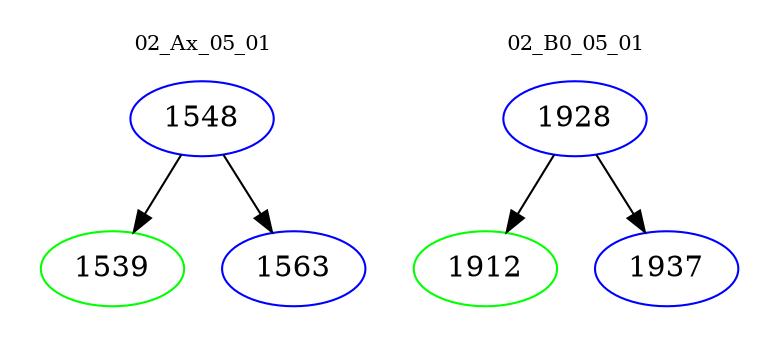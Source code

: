 digraph{
subgraph cluster_0 {
color = white
label = "02_Ax_05_01";
fontsize=10;
T0_1548 [label="1548", color="blue"]
T0_1548 -> T0_1539 [color="black"]
T0_1539 [label="1539", color="green"]
T0_1548 -> T0_1563 [color="black"]
T0_1563 [label="1563", color="blue"]
}
subgraph cluster_1 {
color = white
label = "02_B0_05_01";
fontsize=10;
T1_1928 [label="1928", color="blue"]
T1_1928 -> T1_1912 [color="black"]
T1_1912 [label="1912", color="green"]
T1_1928 -> T1_1937 [color="black"]
T1_1937 [label="1937", color="blue"]
}
}
